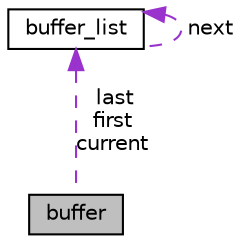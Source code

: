 digraph "buffer"
{
  edge [fontname="Helvetica",fontsize="10",labelfontname="Helvetica",labelfontsize="10"];
  node [fontname="Helvetica",fontsize="10",shape=record];
  Node1 [label="buffer",height=0.2,width=0.4,color="black", fillcolor="grey75", style="filled", fontcolor="black"];
  Node2 -> Node1 [dir="back",color="darkorchid3",fontsize="10",style="dashed",label=" last\nfirst\ncurrent" ];
  Node2 [label="buffer_list",height=0.2,width=0.4,color="black", fillcolor="white", style="filled",URL="$structbuffer__list.html"];
  Node2 -> Node2 [dir="back",color="darkorchid3",fontsize="10",style="dashed",label=" next" ];
}
